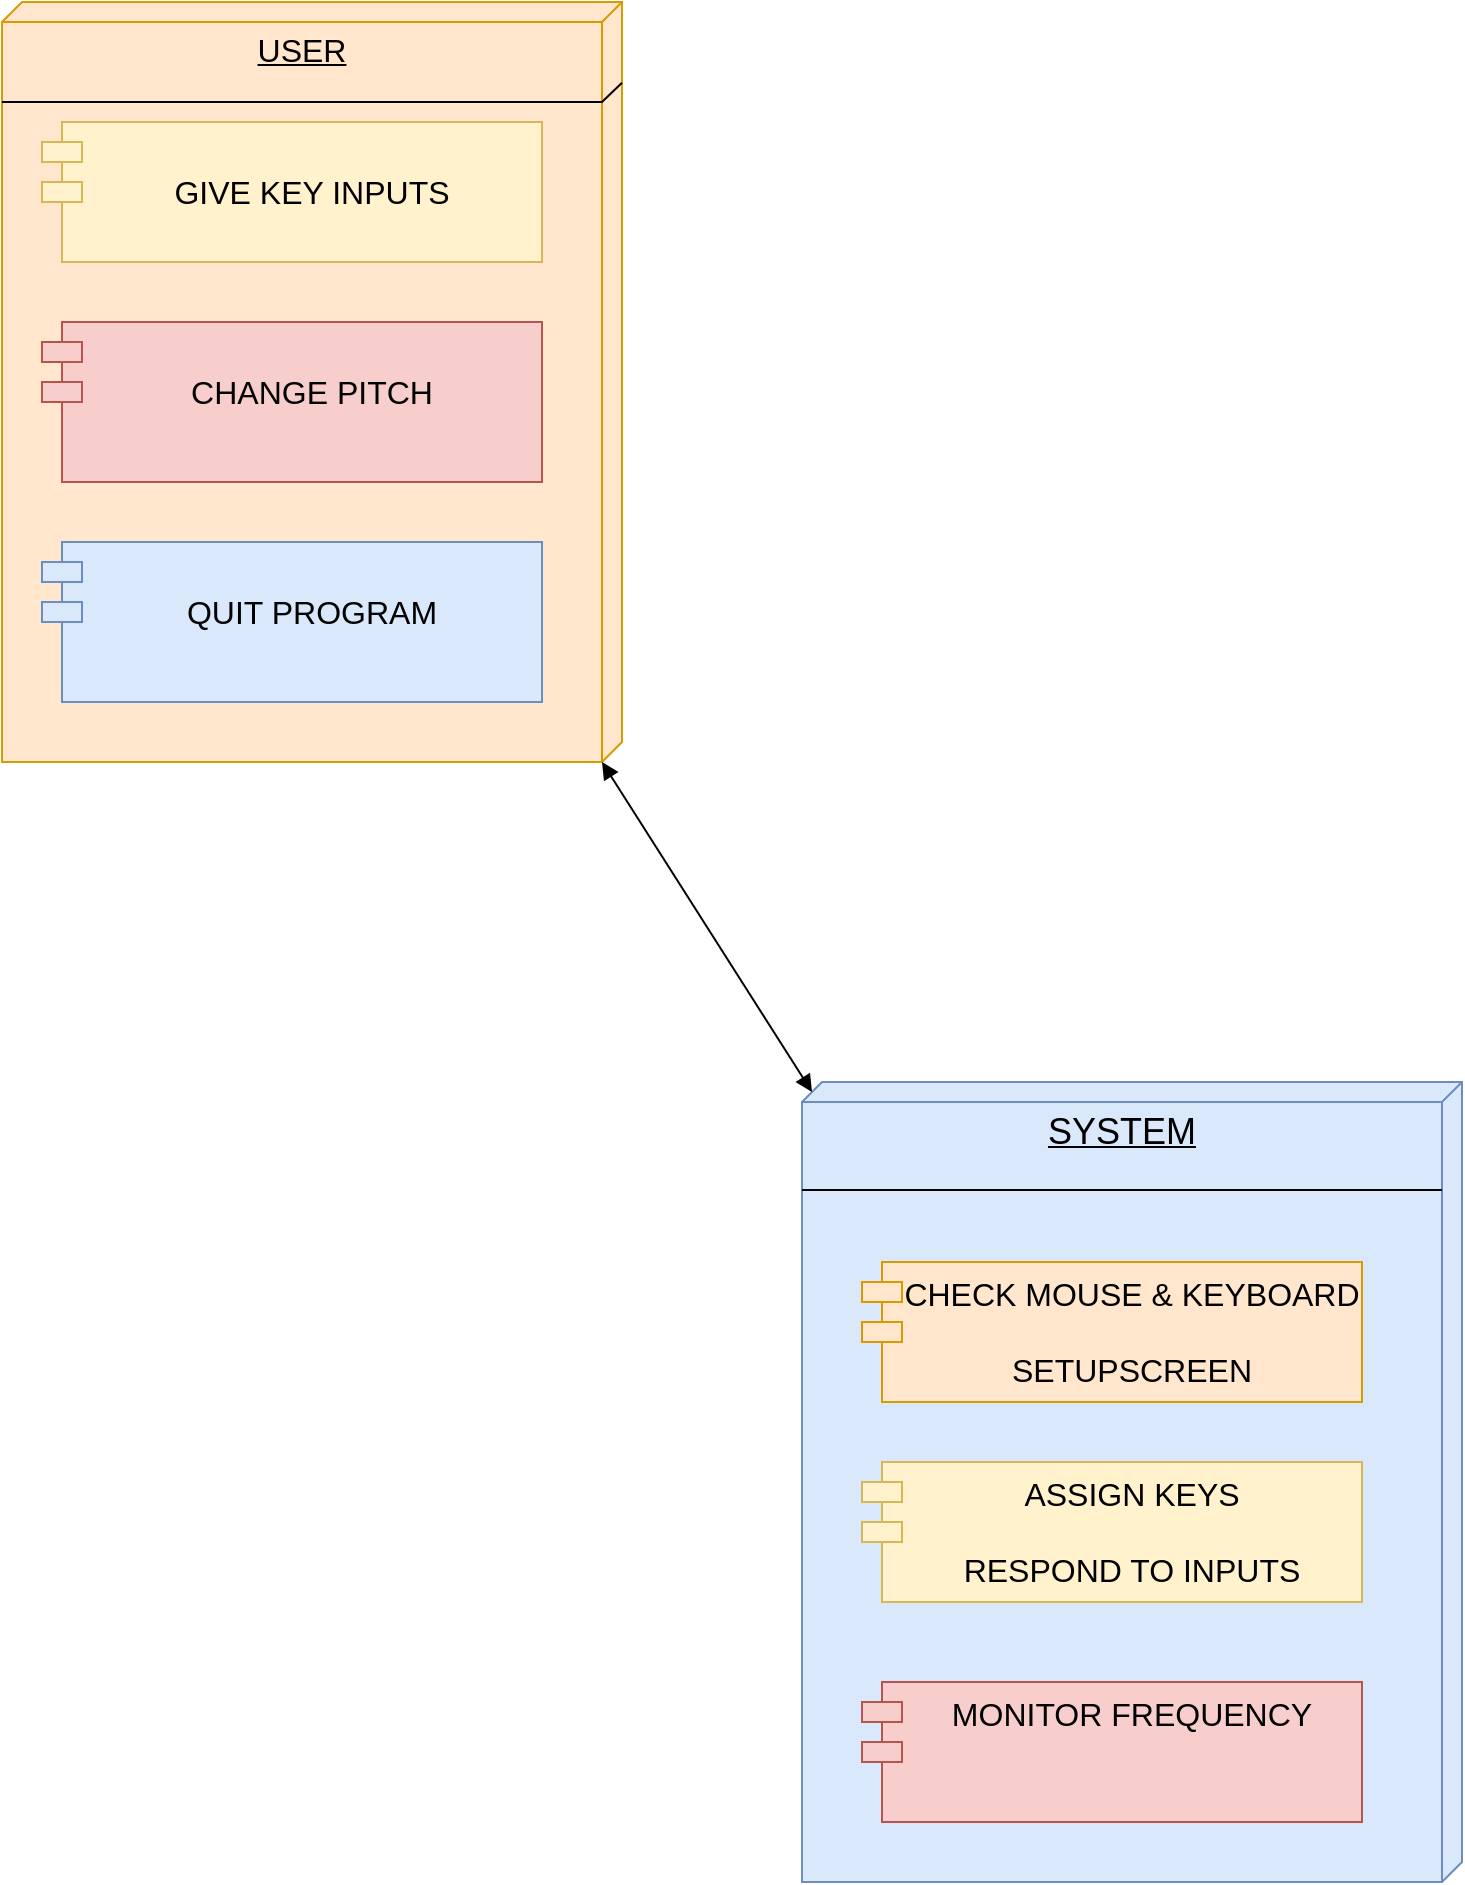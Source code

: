<mxfile version="21.2.0" type="device">
  <diagram name="Page-1" id="f0WWN4oKayC4aPjvuOwk">
    <mxGraphModel dx="1485" dy="719" grid="1" gridSize="10" guides="1" tooltips="1" connect="1" arrows="1" fold="1" page="1" pageScale="1" pageWidth="827" pageHeight="1169" math="0" shadow="0">
      <root>
        <mxCell id="0" />
        <mxCell id="1" parent="0" />
        <mxCell id="EZcokHrr8Fi_CWz-Pktu-1" value="&lt;font size=&quot;3&quot;&gt;USER&lt;/font&gt;" style="verticalAlign=top;align=center;spacingTop=8;spacingLeft=2;spacingRight=12;shape=cube;size=10;direction=south;fontStyle=4;html=1;whiteSpace=wrap;fillColor=#ffe6cc;strokeColor=#d79b00;" vertex="1" parent="1">
          <mxGeometry x="40" y="100" width="310" height="380" as="geometry" />
        </mxCell>
        <mxCell id="EZcokHrr8Fi_CWz-Pktu-9" value="" style="endArrow=none;html=1;rounded=0;" edge="1" parent="1" target="EZcokHrr8Fi_CWz-Pktu-1">
          <mxGeometry relative="1" as="geometry">
            <mxPoint x="40" y="150" as="sourcePoint" />
            <mxPoint x="200" y="150" as="targetPoint" />
            <Array as="points">
              <mxPoint x="340" y="150" />
            </Array>
          </mxGeometry>
        </mxCell>
        <mxCell id="EZcokHrr8Fi_CWz-Pktu-10" value="&lt;font style=&quot;font-size: 16px;&quot;&gt;&lt;br&gt;GIVE KEY INPUTS&lt;/font&gt;" style="shape=module;align=left;spacingLeft=20;align=center;verticalAlign=top;whiteSpace=wrap;html=1;fillColor=#fff2cc;strokeColor=#d6b656;" vertex="1" parent="1">
          <mxGeometry x="60" y="160" width="250" height="70" as="geometry" />
        </mxCell>
        <mxCell id="EZcokHrr8Fi_CWz-Pktu-11" value="&lt;font style=&quot;font-size: 16px;&quot;&gt;&lt;br&gt;CHANGE PITCH&lt;/font&gt;" style="shape=module;align=left;spacingLeft=20;align=center;verticalAlign=top;whiteSpace=wrap;html=1;fillColor=#f8cecc;strokeColor=#b85450;" vertex="1" parent="1">
          <mxGeometry x="60" y="260" width="250" height="80" as="geometry" />
        </mxCell>
        <mxCell id="EZcokHrr8Fi_CWz-Pktu-12" value="&lt;font style=&quot;font-size: 16px;&quot;&gt;&lt;br&gt;QUIT PROGRAM&lt;/font&gt;" style="shape=module;align=left;spacingLeft=20;align=center;verticalAlign=top;whiteSpace=wrap;html=1;fillColor=#dae8fc;strokeColor=#6c8ebf;" vertex="1" parent="1">
          <mxGeometry x="60" y="370" width="250" height="80" as="geometry" />
        </mxCell>
        <mxCell id="EZcokHrr8Fi_CWz-Pktu-13" value="&lt;font style=&quot;font-size: 18px;&quot;&gt;SYSTEM&lt;/font&gt;" style="verticalAlign=top;align=center;spacingTop=8;spacingLeft=2;spacingRight=12;shape=cube;size=10;direction=south;fontStyle=4;html=1;whiteSpace=wrap;fillColor=#dae8fc;strokeColor=#6c8ebf;" vertex="1" parent="1">
          <mxGeometry x="440" y="640" width="330" height="400" as="geometry" />
        </mxCell>
        <mxCell id="EZcokHrr8Fi_CWz-Pktu-14" value="" style="line;strokeWidth=1;fillColor=none;align=left;verticalAlign=middle;spacingTop=-1;spacingLeft=3;spacingRight=3;rotatable=0;labelPosition=right;points=[];portConstraint=eastwest;strokeColor=inherit;" vertex="1" parent="1">
          <mxGeometry x="440" y="690" width="320" height="8" as="geometry" />
        </mxCell>
        <mxCell id="EZcokHrr8Fi_CWz-Pktu-15" value="&lt;font style=&quot;font-size: 16px;&quot;&gt;CHECK MOUSE &amp;amp; KEYBOARD&lt;br&gt;&lt;br&gt;SETUPSCREEN&lt;/font&gt;" style="shape=module;align=left;spacingLeft=20;align=center;verticalAlign=top;whiteSpace=wrap;html=1;fillColor=#ffe6cc;strokeColor=#d79b00;" vertex="1" parent="1">
          <mxGeometry x="470" y="730" width="250" height="70" as="geometry" />
        </mxCell>
        <mxCell id="EZcokHrr8Fi_CWz-Pktu-16" value="&lt;font style=&quot;font-size: 16px;&quot;&gt;ASSIGN KEYS&lt;br&gt;&lt;br&gt;RESPOND TO INPUTS&lt;br&gt;&lt;/font&gt;" style="shape=module;align=left;spacingLeft=20;align=center;verticalAlign=top;whiteSpace=wrap;html=1;fillColor=#fff2cc;strokeColor=#d6b656;" vertex="1" parent="1">
          <mxGeometry x="470" y="830" width="250" height="70" as="geometry" />
        </mxCell>
        <mxCell id="EZcokHrr8Fi_CWz-Pktu-17" value="&lt;font style=&quot;font-size: 16px;&quot;&gt;MONITOR FREQUENCY&lt;/font&gt;" style="shape=module;align=left;spacingLeft=20;align=center;verticalAlign=top;whiteSpace=wrap;html=1;fillColor=#f8cecc;strokeColor=#b85450;" vertex="1" parent="1">
          <mxGeometry x="470" y="940" width="250" height="70" as="geometry" />
        </mxCell>
        <mxCell id="EZcokHrr8Fi_CWz-Pktu-18" value="" style="endArrow=block;startArrow=block;endFill=1;startFill=1;html=1;rounded=0;exitX=0;exitY=0;exitDx=380;exitDy=10;exitPerimeter=0;entryX=0;entryY=0;entryDx=5;entryDy=325;entryPerimeter=0;" edge="1" parent="1" source="EZcokHrr8Fi_CWz-Pktu-1" target="EZcokHrr8Fi_CWz-Pktu-13">
          <mxGeometry width="160" relative="1" as="geometry">
            <mxPoint x="430" y="520" as="sourcePoint" />
            <mxPoint x="590" y="520" as="targetPoint" />
          </mxGeometry>
        </mxCell>
      </root>
    </mxGraphModel>
  </diagram>
</mxfile>
